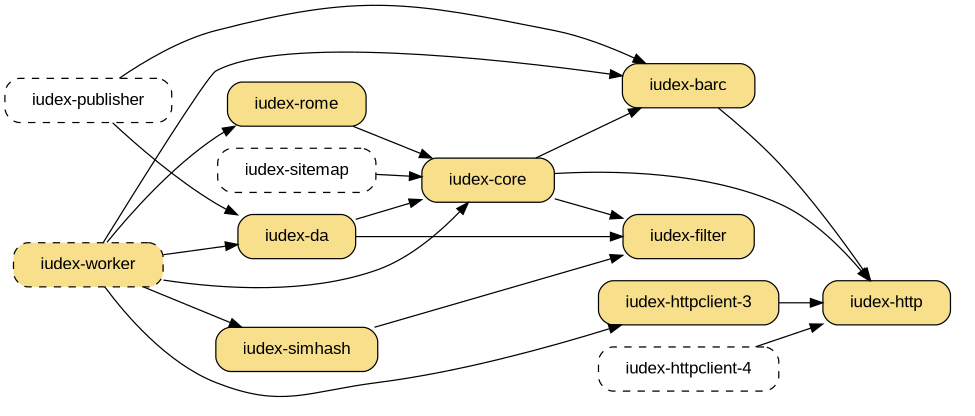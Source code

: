 digraph "iudex-gems" {
  rankdir=LR
  size="6.5,4";
  bgcolor="transparent";
  node [ shape=box, style="filled,rounded", fillcolor="#f8df8b",
         fontname="Arial",  margin="0.30,0.1" ];

#  "iudex-filter" -> "gravitext-util"
#  "iudex-da"     -> "gravitext-util"
  "iudex-da"     [ target=_parent, URL="../da.html" ];
  "iudex-da"     -> "iudex-filter"
  "iudex-da"     -> "iudex-core"

#  "iudex-core"   -> "gravitext-util"
  "iudex-core"   -> "iudex-filter"
  "iudex-core"   -> "iudex-http"
  "iudex-core"     -> "iudex-barc"

  "iudex-simhash";

  "iudex-simhash" -> "iudex-filter";

#  "iudex-simhash" -> "iudex-core";
#  "iudex-core"    -> "iudex-simhash";

  "iudex-rome"   -> "iudex-core"

  "iudex-sitemap" [ style="rounded,dashed" ];
  "iudex-sitemap" [ target=_parent, URL="../sitemap.html" ];
  "iudex-sitemap" -> "iudex-core"

#  "iudex-barc"   -> "gravitext-util"
  "iudex-barc"   -> "iudex-http"
  "iudex-barc"   [ target=_parent, URL="../barc.html" ];
#  "iudex-http"   -> "gravitext-util"


  subgraph cluster_0 {
    style=invis;
    "iudex-http"
    "iudex-httpclient-3" -> "iudex-http"

    "iudex-httpclient-4" [ style="rounded,dashed" ];
    "iudex-httpclient-4" -> "iudex-http"
  }

  "iudex-worker" [ style="filled,rounded,dashed" ];
  "iudex-worker" -> "iudex-da"
  "iudex-worker" -> "iudex-rome"
  "iudex-worker" -> "iudex-core"
  "iudex-worker" -> "iudex-httpclient-3"
  "iudex-worker" -> "iudex-barc"
  "iudex-worker" -> "iudex-simhash"

  "iudex-publisher" [ style="rounded,dashed" ];
  "iudex-publisher" -> "iudex-da"
  "iudex-publisher" -> "iudex-barc"

#  "iudex-filter" -> "rjack-slf4j"
#  "iudex-filter" -> "rjack-logback"
#  "iudex-http"   -> "rjack-slf4j"
#  "iudex-barc"   -> "rjack-slf4j"
#  "iudex-core"   -> "rjack-slf4j"
#  "iudex-core"   -> "rjack-logback"
#  "iudex-da"     -> "rjack-slf4j"

#  "rjack-httpclient" -> "rjack-commons-codec";
#  "rjack-httpclient" -> "rjack-logback" [ style=dashed, label="dev" ];
#  "rjack-httpclient" -> "rjack-slf4j";

#  "rjack-slf4j"   [ group=log ];
#  "rjack-logback" [ group=log ];
#  "rjack-logback" -> "rjack-slf4j";
#  "rjack-commons-codec"   [ group=commons ];

}

